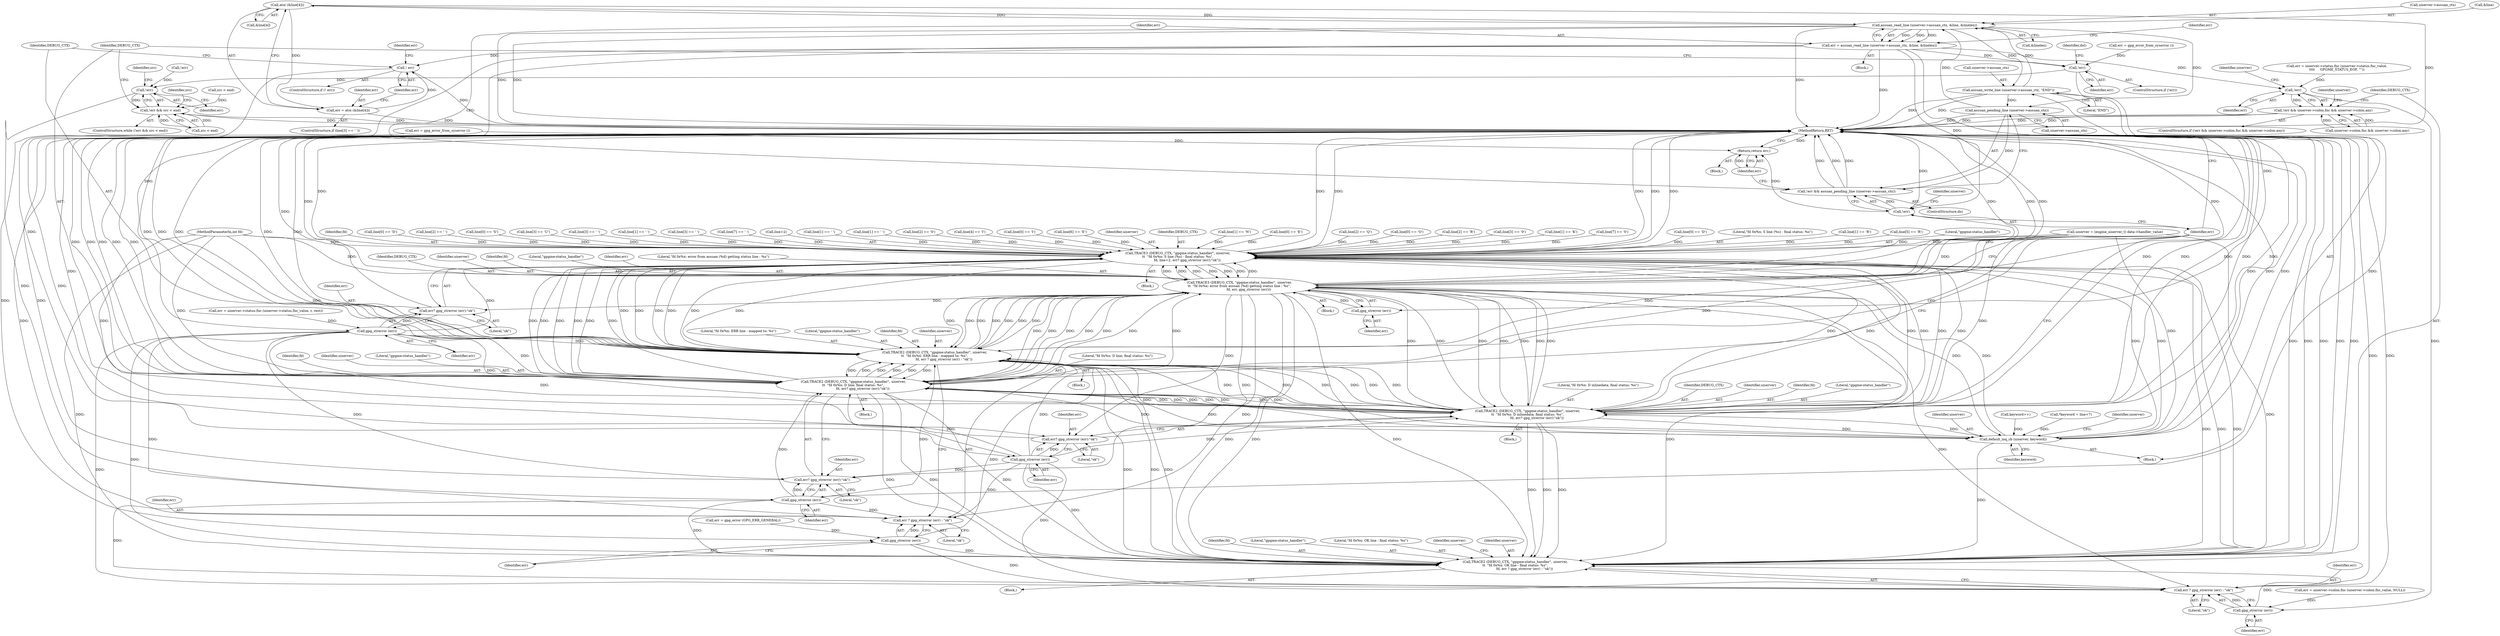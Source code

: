 digraph "0_gnupg_2cbd76f7911fc215845e89b50d6af5ff4a83dd77_0@array" {
"1000204" [label="(Call,atoi (&line[4]))"];
"1000140" [label="(Call,assuan_read_line (uiserver->assuan_ctx, &line, &linelen))"];
"1000857" [label="(Call,assuan_write_line (uiserver->assuan_ctx, \"END\"))"];
"1000865" [label="(Call,assuan_pending_line (uiserver->assuan_ctx))"];
"1000204" [label="(Call,atoi (&line[4]))"];
"1000138" [label="(Call,err = assuan_read_line (uiserver->assuan_ctx, &line, &linelen))"];
"1000158" [label="(Call,gpg_strerror (err))"];
"1000151" [label="(Call,TRACE3 (DEBUG_CTX, \"gpgme:status_handler\", uiserver,\n\t\t  \"fd 0x%x: error from assuan (%d) getting status line : %s\",\n                  fd, err, gpg_strerror (err)))"];
"1000216" [label="(Call,TRACE2 (DEBUG_CTX, \"gpgme:status_handler\", uiserver,\n\t\t  \"fd 0x%x: ERR line - mapped to: %s\",\n                  fd, err ? gpg_strerror (err) : \"ok\"))"];
"1000305" [label="(Call,TRACE2 (DEBUG_CTX, \"gpgme:status_handler\", uiserver,\n\t\t  \"fd 0x%x: OK line - final status: %s\",\n                  fd, err ? gpg_strerror (err) : \"ok\"))"];
"1000545" [label="(Call,TRACE2 (DEBUG_CTX, \"gpgme:status_handler\", uiserver,\n\t\t  \"fd 0x%x: D line; final status: %s\",\n                  fd, err? gpg_strerror (err):\"ok\"))"];
"1000680" [label="(Call,TRACE2 (DEBUG_CTX, \"gpgme:status_handler\", uiserver,\n\t\t  \"fd 0x%x: D inlinedata; final status: %s\",\n                  fd, err? gpg_strerror (err):\"ok\"))"];
"1000767" [label="(Call,TRACE3 (DEBUG_CTX, \"gpgme:status_handler\", uiserver,\n\t\t  \"fd 0x%x: S line (%s) - final status: %s\",\n                  fd, line+2, err? gpg_strerror (err):\"ok\"))"];
"1000854" [label="(Call,default_inq_cb (uiserver, keyword))"];
"1000222" [label="(Call,err ? gpg_strerror (err) : \"ok\")"];
"1000311" [label="(Call,err ? gpg_strerror (err) : \"ok\")"];
"1000551" [label="(Call,err? gpg_strerror (err):\"ok\")"];
"1000686" [label="(Call,err? gpg_strerror (err):\"ok\")"];
"1000776" [label="(Call,err? gpg_strerror (err):\"ok\")"];
"1000863" [label="(Call,!err)"];
"1000862" [label="(Call,!err && assuan_pending_line (uiserver->assuan_ctx))"];
"1000869" [label="(Return,return err;)"];
"1000210" [label="(Call,! err)"];
"1000224" [label="(Call,gpg_strerror (err))"];
"1000275" [label="(Call,!err)"];
"1000274" [label="(Call,!err && uiserver->colon.fnc && uiserver->colon.any)"];
"1000313" [label="(Call,gpg_strerror (err))"];
"1000435" [label="(Call,!err)"];
"1000447" [label="(Call,!err)"];
"1000446" [label="(Call,!err && src < end)"];
"1000553" [label="(Call,gpg_strerror (err))"];
"1000688" [label="(Call,gpg_strerror (err))"];
"1000778" [label="(Call,gpg_strerror (err))"];
"1000202" [label="(Call,err = atoi (&line[4]))"];
"1000173" [label="(Call,line[1] == 'R')"];
"1000852" [label="(Call,keyword++)"];
"1000670" [label="(Call,err = gpg_error_from_syserror ())"];
"1000139" [label="(Identifier,err)"];
"1000866" [label="(Call,uiserver->assuan_ctx)"];
"1000684" [label="(Literal,\"fd 0x%x: D inlinedata; final status: %s\")"];
"1000448" [label="(Identifier,err)"];
"1000869" [label="(Return,return err;)"];
"1000195" [label="(Block,)"];
"1000818" [label="(Call,line[5] == 'R')"];
"1000690" [label="(Literal,\"ok\")"];
"1000222" [label="(Call,err ? gpg_strerror (err) : \"ok\")"];
"1000546" [label="(Identifier,DEBUG_CTX)"];
"1000310" [label="(Identifier,fd)"];
"1000769" [label="(Literal,\"gpgme:status_handler\")"];
"1000273" [label="(ControlStructure,if (!err && uiserver->colon.fnc && uiserver->colon.any))"];
"1000216" [label="(Call,TRACE2 (DEBUG_CTX, \"gpgme:status_handler\", uiserver,\n\t\t  \"fd 0x%x: ERR line - mapped to: %s\",\n                  fd, err ? gpg_strerror (err) : \"ok\"))"];
"1000688" [label="(Call,gpg_strerror (err))"];
"1000772" [label="(Identifier,fd)"];
"1000315" [label="(Literal,\"ok\")"];
"1000307" [label="(Literal,\"gpgme:status_handler\")"];
"1000149" [label="(Identifier,err)"];
"1000439" [label="(Identifier,dst)"];
"1000681" [label="(Identifier,DEBUG_CTX)"];
"1000226" [label="(Literal,\"ok\")"];
"1000225" [label="(Identifier,err)"];
"1000220" [label="(Literal,\"fd 0x%x: ERR line - mapped to: %s\")"];
"1000223" [label="(Identifier,err)"];
"1000280" [label="(Identifier,uiserver)"];
"1000436" [label="(Identifier,err)"];
"1000306" [label="(Identifier,DEBUG_CTX)"];
"1000776" [label="(Call,err? gpg_strerror (err):\"ok\")"];
"1000159" [label="(Identifier,err)"];
"1000861" [label="(Literal,\"END\")"];
"1000686" [label="(Call,err? gpg_strerror (err):\"ok\")"];
"1000577" [label="(Block,)"];
"1000563" [label="(Call,line[0] == 'D')"];
"1000251" [label="(Call,line[2] == ' ')"];
"1000314" [label="(Identifier,err)"];
"1000698" [label="(Call,line[0] == 'S')"];
"1000152" [label="(Identifier,DEBUG_CTX)"];
"1000154" [label="(Identifier,uiserver)"];
"1000806" [label="(Call,line[3] == 'U')"];
"1000689" [label="(Identifier,err)"];
"1000779" [label="(Identifier,err)"];
"1000309" [label="(Literal,\"fd 0x%x: OK line - final status: %s\")"];
"1000217" [label="(Identifier,DEBUG_CTX)"];
"1000554" [label="(Identifier,err)"];
"1000190" [label="(Call,line[3] == ' ')"];
"1000447" [label="(Call,!err)"];
"1000256" [label="(Block,)"];
"1000871" [label="(MethodReturn,RET)"];
"1000213" [label="(Identifier,err)"];
"1000703" [label="(Call,line[1] == ' ')"];
"1000156" [label="(Identifier,fd)"];
"1000197" [label="(Call,line[3] == ' ')"];
"1000552" [label="(Identifier,err)"];
"1000749" [label="(Call,err = uiserver->status.fnc (uiserver->status.fnc_value, r, rest))"];
"1000683" [label="(Identifier,uiserver)"];
"1000140" [label="(Call,assuan_read_line (uiserver->assuan_ctx, &line, &linelen))"];
"1000457" [label="(Identifier,src)"];
"1000212" [label="(Call,err = gpg_error (GPG_ERR_GENERAL))"];
"1000857" [label="(Call,assuan_write_line (uiserver->assuan_ctx, \"END\"))"];
"1000141" [label="(Call,uiserver->assuan_ctx)"];
"1000777" [label="(Identifier,err)"];
"1000313" [label="(Call,gpg_strerror (err))"];
"1000778" [label="(Call,gpg_strerror (err))"];
"1000835" [label="(Call,line[7] == ' ')"];
"1000218" [label="(Literal,\"gpgme:status_handler\")"];
"1000864" [label="(Identifier,err)"];
"1000221" [label="(Identifier,fd)"];
"1000276" [label="(Identifier,err)"];
"1000685" [label="(Identifier,fd)"];
"1000151" [label="(Call,TRACE3 (DEBUG_CTX, \"gpgme:status_handler\", uiserver,\n\t\t  \"fd 0x%x: error from assuan (%d) getting status line : %s\",\n                  fd, err, gpg_strerror (err)))"];
"1000136" [label="(ControlStructure,do)"];
"1000319" [label="(Identifier,uiserver)"];
"1000123" [label="(Call,uiserver = (engine_uiserver_t) data->handler_value)"];
"1000277" [label="(Call,uiserver->colon.fnc && uiserver->colon.any)"];
"1000449" [label="(Call,src < end)"];
"1000210" [label="(Call,! err)"];
"1000153" [label="(Literal,\"gpgme:status_handler\")"];
"1000773" [label="(Call,line+2)"];
"1000569" [label="(Call,line[1] == ' ')"];
"1000450" [label="(Identifier,src)"];
"1000219" [label="(Identifier,uiserver)"];
"1000445" [label="(ControlStructure,while (!err && src < end))"];
"1000549" [label="(Literal,\"fd 0x%x: D line; final status: %s\")"];
"1000337" [label="(Call,line[1] == ' ')"];
"1000274" [label="(Call,!err && uiserver->colon.fnc && uiserver->colon.any)"];
"1000246" [label="(Call,line[2] == '\0')"];
"1000202" [label="(Call,err = atoi (&line[4]))"];
"1000347" [label="(Block,)"];
"1000550" [label="(Identifier,fd)"];
"1000275" [label="(Call,!err)"];
"1000767" [label="(Call,TRACE3 (DEBUG_CTX, \"gpgme:status_handler\", uiserver,\n\t\t  \"fd 0x%x: S line (%s) - final status: %s\",\n                  fd, line+2, err? gpg_strerror (err):\"ok\"))"];
"1000305" [label="(Call,TRACE2 (DEBUG_CTX, \"gpgme:status_handler\", uiserver,\n\t\t  \"fd 0x%x: OK line - final status: %s\",\n                  fd, err ? gpg_strerror (err) : \"ok\"))"];
"1000812" [label="(Call,line[4] == 'I')"];
"1000414" [label="(Call,err = gpg_error_from_syserror ())"];
"1000788" [label="(Call,line[0] == 'I')"];
"1000150" [label="(Block,)"];
"1000824" [label="(Call,line[6] == 'E')"];
"1000770" [label="(Identifier,uiserver)"];
"1000768" [label="(Identifier,DEBUG_CTX)"];
"1000308" [label="(Identifier,uiserver)"];
"1000224" [label="(Call,gpg_strerror (err))"];
"1000531" [label="(Call,!err)"];
"1000144" [label="(Call,&line)"];
"1000794" [label="(Call,line[1] == 'N')"];
"1000780" [label="(Literal,\"ok\")"];
"1000204" [label="(Call,atoi (&line[4]))"];
"1000167" [label="(Call,line[0] == 'E')"];
"1000114" [label="(MethodParameterIn,int fd)"];
"1000870" [label="(Identifier,err)"];
"1000800" [label="(Call,line[2] == 'Q')"];
"1000553" [label="(Call,gpg_strerror (err))"];
"1000138" [label="(Call,err = assuan_read_line (uiserver->assuan_ctx, &line, &linelen))"];
"1000234" [label="(Call,line[0] == 'O')"];
"1000179" [label="(Call,line[2] == 'R')"];
"1000446" [label="(Call,!err && src < end)"];
"1000599" [label="(Call,src < end)"];
"1000185" [label="(Call,line[3] == '\0')"];
"1000203" [label="(Identifier,err)"];
"1000865" [label="(Call,assuan_pending_line (uiserver->assuan_ctx))"];
"1000263" [label="(Call,err = uiserver->status.fnc (uiserver->status.fnc_value,\n\t\t\t\t     GPGME_STATUS_EOF, \"\"))"];
"1000292" [label="(Identifier,uiserver)"];
"1000240" [label="(Call,line[1] == 'K')"];
"1000863" [label="(Call,!err)"];
"1000551" [label="(Call,err? gpg_strerror (err):\"ok\")"];
"1000555" [label="(Literal,\"ok\")"];
"1000137" [label="(Block,)"];
"1000858" [label="(Call,uiserver->assuan_ctx)"];
"1000158" [label="(Call,gpg_strerror (err))"];
"1000867" [label="(Identifier,uiserver)"];
"1000548" [label="(Identifier,uiserver)"];
"1000842" [label="(Call,*keyword = line+7)"];
"1000312" [label="(Identifier,err)"];
"1000545" [label="(Call,TRACE2 (DEBUG_CTX, \"gpgme:status_handler\", uiserver,\n\t\t  \"fd 0x%x: D line; final status: %s\",\n                  fd, err? gpg_strerror (err):\"ok\"))"];
"1000296" [label="(Call,err = uiserver->colon.fnc (uiserver->colon.fnc_value, NULL))"];
"1000856" [label="(Identifier,keyword)"];
"1000196" [label="(ControlStructure,if (line[3] == ' '))"];
"1000157" [label="(Identifier,err)"];
"1000687" [label="(Identifier,err)"];
"1000708" [label="(Block,)"];
"1000830" [label="(Call,line[7] == '\0')"];
"1000331" [label="(Call,line[0] == 'D')"];
"1000771" [label="(Literal,\"fd 0x%x: S line (%s) - final status: %s\")"];
"1000859" [label="(Identifier,uiserver)"];
"1000205" [label="(Call,&line[4])"];
"1000682" [label="(Literal,\"gpgme:status_handler\")"];
"1000434" [label="(ControlStructure,if (!err))"];
"1000211" [label="(Identifier,err)"];
"1000311" [label="(Call,err ? gpg_strerror (err) : \"ok\")"];
"1000146" [label="(Call,&linelen)"];
"1000115" [label="(Block,)"];
"1000862" [label="(Call,!err && assuan_pending_line (uiserver->assuan_ctx))"];
"1000435" [label="(Call,!err)"];
"1000680" [label="(Call,TRACE2 (DEBUG_CTX, \"gpgme:status_handler\", uiserver,\n\t\t  \"fd 0x%x: D inlinedata; final status: %s\",\n                  fd, err? gpg_strerror (err):\"ok\"))"];
"1000209" [label="(ControlStructure,if (! err))"];
"1000855" [label="(Identifier,uiserver)"];
"1000155" [label="(Literal,\"fd 0x%x: error from assuan (%d) getting status line : %s\")"];
"1000840" [label="(Block,)"];
"1000854" [label="(Call,default_inq_cb (uiserver, keyword))"];
"1000547" [label="(Literal,\"gpgme:status_handler\")"];
"1000204" -> "1000202"  [label="AST: "];
"1000204" -> "1000205"  [label="CFG: "];
"1000205" -> "1000204"  [label="AST: "];
"1000202" -> "1000204"  [label="CFG: "];
"1000204" -> "1000871"  [label="DDG: "];
"1000204" -> "1000140"  [label="DDG: "];
"1000204" -> "1000202"  [label="DDG: "];
"1000140" -> "1000204"  [label="DDG: "];
"1000140" -> "1000138"  [label="AST: "];
"1000140" -> "1000146"  [label="CFG: "];
"1000141" -> "1000140"  [label="AST: "];
"1000144" -> "1000140"  [label="AST: "];
"1000146" -> "1000140"  [label="AST: "];
"1000138" -> "1000140"  [label="CFG: "];
"1000140" -> "1000871"  [label="DDG: "];
"1000140" -> "1000871"  [label="DDG: "];
"1000140" -> "1000871"  [label="DDG: "];
"1000140" -> "1000138"  [label="DDG: "];
"1000140" -> "1000138"  [label="DDG: "];
"1000140" -> "1000138"  [label="DDG: "];
"1000857" -> "1000140"  [label="DDG: "];
"1000865" -> "1000140"  [label="DDG: "];
"1000140" -> "1000857"  [label="DDG: "];
"1000140" -> "1000865"  [label="DDG: "];
"1000857" -> "1000840"  [label="AST: "];
"1000857" -> "1000861"  [label="CFG: "];
"1000858" -> "1000857"  [label="AST: "];
"1000861" -> "1000857"  [label="AST: "];
"1000864" -> "1000857"  [label="CFG: "];
"1000857" -> "1000871"  [label="DDG: "];
"1000857" -> "1000871"  [label="DDG: "];
"1000857" -> "1000865"  [label="DDG: "];
"1000865" -> "1000862"  [label="AST: "];
"1000865" -> "1000866"  [label="CFG: "];
"1000866" -> "1000865"  [label="AST: "];
"1000862" -> "1000865"  [label="CFG: "];
"1000865" -> "1000871"  [label="DDG: "];
"1000865" -> "1000862"  [label="DDG: "];
"1000138" -> "1000137"  [label="AST: "];
"1000139" -> "1000138"  [label="AST: "];
"1000149" -> "1000138"  [label="CFG: "];
"1000138" -> "1000871"  [label="DDG: "];
"1000138" -> "1000158"  [label="DDG: "];
"1000138" -> "1000210"  [label="DDG: "];
"1000138" -> "1000275"  [label="DDG: "];
"1000138" -> "1000435"  [label="DDG: "];
"1000138" -> "1000688"  [label="DDG: "];
"1000138" -> "1000778"  [label="DDG: "];
"1000138" -> "1000863"  [label="DDG: "];
"1000158" -> "1000151"  [label="AST: "];
"1000158" -> "1000159"  [label="CFG: "];
"1000159" -> "1000158"  [label="AST: "];
"1000151" -> "1000158"  [label="CFG: "];
"1000158" -> "1000151"  [label="DDG: "];
"1000151" -> "1000150"  [label="AST: "];
"1000152" -> "1000151"  [label="AST: "];
"1000153" -> "1000151"  [label="AST: "];
"1000154" -> "1000151"  [label="AST: "];
"1000155" -> "1000151"  [label="AST: "];
"1000156" -> "1000151"  [label="AST: "];
"1000157" -> "1000151"  [label="AST: "];
"1000864" -> "1000151"  [label="CFG: "];
"1000151" -> "1000871"  [label="DDG: "];
"1000151" -> "1000871"  [label="DDG: "];
"1000151" -> "1000871"  [label="DDG: "];
"1000151" -> "1000871"  [label="DDG: "];
"1000151" -> "1000871"  [label="DDG: "];
"1000680" -> "1000151"  [label="DDG: "];
"1000680" -> "1000151"  [label="DDG: "];
"1000680" -> "1000151"  [label="DDG: "];
"1000216" -> "1000151"  [label="DDG: "];
"1000216" -> "1000151"  [label="DDG: "];
"1000216" -> "1000151"  [label="DDG: "];
"1000545" -> "1000151"  [label="DDG: "];
"1000545" -> "1000151"  [label="DDG: "];
"1000545" -> "1000151"  [label="DDG: "];
"1000767" -> "1000151"  [label="DDG: "];
"1000767" -> "1000151"  [label="DDG: "];
"1000767" -> "1000151"  [label="DDG: "];
"1000854" -> "1000151"  [label="DDG: "];
"1000123" -> "1000151"  [label="DDG: "];
"1000114" -> "1000151"  [label="DDG: "];
"1000151" -> "1000216"  [label="DDG: "];
"1000151" -> "1000216"  [label="DDG: "];
"1000151" -> "1000216"  [label="DDG: "];
"1000151" -> "1000216"  [label="DDG: "];
"1000151" -> "1000222"  [label="DDG: "];
"1000151" -> "1000305"  [label="DDG: "];
"1000151" -> "1000305"  [label="DDG: "];
"1000151" -> "1000305"  [label="DDG: "];
"1000151" -> "1000305"  [label="DDG: "];
"1000151" -> "1000311"  [label="DDG: "];
"1000151" -> "1000545"  [label="DDG: "];
"1000151" -> "1000545"  [label="DDG: "];
"1000151" -> "1000545"  [label="DDG: "];
"1000151" -> "1000545"  [label="DDG: "];
"1000151" -> "1000551"  [label="DDG: "];
"1000151" -> "1000680"  [label="DDG: "];
"1000151" -> "1000680"  [label="DDG: "];
"1000151" -> "1000680"  [label="DDG: "];
"1000151" -> "1000680"  [label="DDG: "];
"1000151" -> "1000686"  [label="DDG: "];
"1000151" -> "1000767"  [label="DDG: "];
"1000151" -> "1000767"  [label="DDG: "];
"1000151" -> "1000767"  [label="DDG: "];
"1000151" -> "1000767"  [label="DDG: "];
"1000151" -> "1000776"  [label="DDG: "];
"1000151" -> "1000854"  [label="DDG: "];
"1000151" -> "1000863"  [label="DDG: "];
"1000216" -> "1000195"  [label="AST: "];
"1000216" -> "1000222"  [label="CFG: "];
"1000217" -> "1000216"  [label="AST: "];
"1000218" -> "1000216"  [label="AST: "];
"1000219" -> "1000216"  [label="AST: "];
"1000220" -> "1000216"  [label="AST: "];
"1000221" -> "1000216"  [label="AST: "];
"1000222" -> "1000216"  [label="AST: "];
"1000864" -> "1000216"  [label="CFG: "];
"1000216" -> "1000871"  [label="DDG: "];
"1000216" -> "1000871"  [label="DDG: "];
"1000216" -> "1000871"  [label="DDG: "];
"1000216" -> "1000871"  [label="DDG: "];
"1000216" -> "1000871"  [label="DDG: "];
"1000680" -> "1000216"  [label="DDG: "];
"1000680" -> "1000216"  [label="DDG: "];
"1000680" -> "1000216"  [label="DDG: "];
"1000545" -> "1000216"  [label="DDG: "];
"1000545" -> "1000216"  [label="DDG: "];
"1000545" -> "1000216"  [label="DDG: "];
"1000767" -> "1000216"  [label="DDG: "];
"1000767" -> "1000216"  [label="DDG: "];
"1000767" -> "1000216"  [label="DDG: "];
"1000854" -> "1000216"  [label="DDG: "];
"1000123" -> "1000216"  [label="DDG: "];
"1000114" -> "1000216"  [label="DDG: "];
"1000224" -> "1000216"  [label="DDG: "];
"1000553" -> "1000216"  [label="DDG: "];
"1000688" -> "1000216"  [label="DDG: "];
"1000778" -> "1000216"  [label="DDG: "];
"1000216" -> "1000305"  [label="DDG: "];
"1000216" -> "1000305"  [label="DDG: "];
"1000216" -> "1000305"  [label="DDG: "];
"1000216" -> "1000545"  [label="DDG: "];
"1000216" -> "1000545"  [label="DDG: "];
"1000216" -> "1000545"  [label="DDG: "];
"1000216" -> "1000680"  [label="DDG: "];
"1000216" -> "1000680"  [label="DDG: "];
"1000216" -> "1000680"  [label="DDG: "];
"1000216" -> "1000767"  [label="DDG: "];
"1000216" -> "1000767"  [label="DDG: "];
"1000216" -> "1000767"  [label="DDG: "];
"1000216" -> "1000854"  [label="DDG: "];
"1000305" -> "1000256"  [label="AST: "];
"1000305" -> "1000311"  [label="CFG: "];
"1000306" -> "1000305"  [label="AST: "];
"1000307" -> "1000305"  [label="AST: "];
"1000308" -> "1000305"  [label="AST: "];
"1000309" -> "1000305"  [label="AST: "];
"1000310" -> "1000305"  [label="AST: "];
"1000311" -> "1000305"  [label="AST: "];
"1000319" -> "1000305"  [label="CFG: "];
"1000305" -> "1000871"  [label="DDG: "];
"1000305" -> "1000871"  [label="DDG: "];
"1000305" -> "1000871"  [label="DDG: "];
"1000305" -> "1000871"  [label="DDG: "];
"1000305" -> "1000871"  [label="DDG: "];
"1000680" -> "1000305"  [label="DDG: "];
"1000680" -> "1000305"  [label="DDG: "];
"1000680" -> "1000305"  [label="DDG: "];
"1000545" -> "1000305"  [label="DDG: "];
"1000545" -> "1000305"  [label="DDG: "];
"1000545" -> "1000305"  [label="DDG: "];
"1000767" -> "1000305"  [label="DDG: "];
"1000767" -> "1000305"  [label="DDG: "];
"1000767" -> "1000305"  [label="DDG: "];
"1000854" -> "1000305"  [label="DDG: "];
"1000123" -> "1000305"  [label="DDG: "];
"1000114" -> "1000305"  [label="DDG: "];
"1000313" -> "1000305"  [label="DDG: "];
"1000553" -> "1000305"  [label="DDG: "];
"1000688" -> "1000305"  [label="DDG: "];
"1000778" -> "1000305"  [label="DDG: "];
"1000224" -> "1000305"  [label="DDG: "];
"1000545" -> "1000347"  [label="AST: "];
"1000545" -> "1000551"  [label="CFG: "];
"1000546" -> "1000545"  [label="AST: "];
"1000547" -> "1000545"  [label="AST: "];
"1000548" -> "1000545"  [label="AST: "];
"1000549" -> "1000545"  [label="AST: "];
"1000550" -> "1000545"  [label="AST: "];
"1000551" -> "1000545"  [label="AST: "];
"1000864" -> "1000545"  [label="CFG: "];
"1000545" -> "1000871"  [label="DDG: "];
"1000545" -> "1000871"  [label="DDG: "];
"1000545" -> "1000871"  [label="DDG: "];
"1000545" -> "1000871"  [label="DDG: "];
"1000545" -> "1000871"  [label="DDG: "];
"1000680" -> "1000545"  [label="DDG: "];
"1000680" -> "1000545"  [label="DDG: "];
"1000680" -> "1000545"  [label="DDG: "];
"1000767" -> "1000545"  [label="DDG: "];
"1000767" -> "1000545"  [label="DDG: "];
"1000767" -> "1000545"  [label="DDG: "];
"1000854" -> "1000545"  [label="DDG: "];
"1000123" -> "1000545"  [label="DDG: "];
"1000114" -> "1000545"  [label="DDG: "];
"1000553" -> "1000545"  [label="DDG: "];
"1000688" -> "1000545"  [label="DDG: "];
"1000778" -> "1000545"  [label="DDG: "];
"1000545" -> "1000680"  [label="DDG: "];
"1000545" -> "1000680"  [label="DDG: "];
"1000545" -> "1000680"  [label="DDG: "];
"1000545" -> "1000767"  [label="DDG: "];
"1000545" -> "1000767"  [label="DDG: "];
"1000545" -> "1000767"  [label="DDG: "];
"1000545" -> "1000854"  [label="DDG: "];
"1000680" -> "1000577"  [label="AST: "];
"1000680" -> "1000686"  [label="CFG: "];
"1000681" -> "1000680"  [label="AST: "];
"1000682" -> "1000680"  [label="AST: "];
"1000683" -> "1000680"  [label="AST: "];
"1000684" -> "1000680"  [label="AST: "];
"1000685" -> "1000680"  [label="AST: "];
"1000686" -> "1000680"  [label="AST: "];
"1000864" -> "1000680"  [label="CFG: "];
"1000680" -> "1000871"  [label="DDG: "];
"1000680" -> "1000871"  [label="DDG: "];
"1000680" -> "1000871"  [label="DDG: "];
"1000680" -> "1000871"  [label="DDG: "];
"1000680" -> "1000871"  [label="DDG: "];
"1000767" -> "1000680"  [label="DDG: "];
"1000767" -> "1000680"  [label="DDG: "];
"1000767" -> "1000680"  [label="DDG: "];
"1000854" -> "1000680"  [label="DDG: "];
"1000123" -> "1000680"  [label="DDG: "];
"1000114" -> "1000680"  [label="DDG: "];
"1000688" -> "1000680"  [label="DDG: "];
"1000778" -> "1000680"  [label="DDG: "];
"1000680" -> "1000767"  [label="DDG: "];
"1000680" -> "1000767"  [label="DDG: "];
"1000680" -> "1000767"  [label="DDG: "];
"1000680" -> "1000854"  [label="DDG: "];
"1000767" -> "1000708"  [label="AST: "];
"1000767" -> "1000776"  [label="CFG: "];
"1000768" -> "1000767"  [label="AST: "];
"1000769" -> "1000767"  [label="AST: "];
"1000770" -> "1000767"  [label="AST: "];
"1000771" -> "1000767"  [label="AST: "];
"1000772" -> "1000767"  [label="AST: "];
"1000773" -> "1000767"  [label="AST: "];
"1000776" -> "1000767"  [label="AST: "];
"1000864" -> "1000767"  [label="CFG: "];
"1000767" -> "1000871"  [label="DDG: "];
"1000767" -> "1000871"  [label="DDG: "];
"1000767" -> "1000871"  [label="DDG: "];
"1000767" -> "1000871"  [label="DDG: "];
"1000767" -> "1000871"  [label="DDG: "];
"1000767" -> "1000871"  [label="DDG: "];
"1000854" -> "1000767"  [label="DDG: "];
"1000123" -> "1000767"  [label="DDG: "];
"1000114" -> "1000767"  [label="DDG: "];
"1000234" -> "1000767"  [label="DDG: "];
"1000794" -> "1000767"  [label="DDG: "];
"1000563" -> "1000767"  [label="DDG: "];
"1000812" -> "1000767"  [label="DDG: "];
"1000167" -> "1000767"  [label="DDG: "];
"1000185" -> "1000767"  [label="DDG: "];
"1000788" -> "1000767"  [label="DDG: "];
"1000806" -> "1000767"  [label="DDG: "];
"1000331" -> "1000767"  [label="DDG: "];
"1000251" -> "1000767"  [label="DDG: "];
"1000698" -> "1000767"  [label="DDG: "];
"1000190" -> "1000767"  [label="DDG: "];
"1000337" -> "1000767"  [label="DDG: "];
"1000179" -> "1000767"  [label="DDG: "];
"1000835" -> "1000767"  [label="DDG: "];
"1000569" -> "1000767"  [label="DDG: "];
"1000818" -> "1000767"  [label="DDG: "];
"1000800" -> "1000767"  [label="DDG: "];
"1000824" -> "1000767"  [label="DDG: "];
"1000703" -> "1000767"  [label="DDG: "];
"1000240" -> "1000767"  [label="DDG: "];
"1000173" -> "1000767"  [label="DDG: "];
"1000246" -> "1000767"  [label="DDG: "];
"1000197" -> "1000767"  [label="DDG: "];
"1000830" -> "1000767"  [label="DDG: "];
"1000778" -> "1000767"  [label="DDG: "];
"1000767" -> "1000854"  [label="DDG: "];
"1000854" -> "1000840"  [label="AST: "];
"1000854" -> "1000856"  [label="CFG: "];
"1000855" -> "1000854"  [label="AST: "];
"1000856" -> "1000854"  [label="AST: "];
"1000859" -> "1000854"  [label="CFG: "];
"1000854" -> "1000871"  [label="DDG: "];
"1000854" -> "1000871"  [label="DDG: "];
"1000854" -> "1000871"  [label="DDG: "];
"1000123" -> "1000854"  [label="DDG: "];
"1000842" -> "1000854"  [label="DDG: "];
"1000852" -> "1000854"  [label="DDG: "];
"1000222" -> "1000224"  [label="CFG: "];
"1000222" -> "1000226"  [label="CFG: "];
"1000223" -> "1000222"  [label="AST: "];
"1000224" -> "1000222"  [label="AST: "];
"1000226" -> "1000222"  [label="AST: "];
"1000222" -> "1000871"  [label="DDG: "];
"1000224" -> "1000222"  [label="DDG: "];
"1000553" -> "1000222"  [label="DDG: "];
"1000688" -> "1000222"  [label="DDG: "];
"1000778" -> "1000222"  [label="DDG: "];
"1000311" -> "1000313"  [label="CFG: "];
"1000311" -> "1000315"  [label="CFG: "];
"1000312" -> "1000311"  [label="AST: "];
"1000313" -> "1000311"  [label="AST: "];
"1000315" -> "1000311"  [label="AST: "];
"1000311" -> "1000871"  [label="DDG: "];
"1000311" -> "1000871"  [label="DDG: "];
"1000313" -> "1000311"  [label="DDG: "];
"1000553" -> "1000311"  [label="DDG: "];
"1000688" -> "1000311"  [label="DDG: "];
"1000778" -> "1000311"  [label="DDG: "];
"1000224" -> "1000311"  [label="DDG: "];
"1000551" -> "1000553"  [label="CFG: "];
"1000551" -> "1000555"  [label="CFG: "];
"1000552" -> "1000551"  [label="AST: "];
"1000553" -> "1000551"  [label="AST: "];
"1000555" -> "1000551"  [label="AST: "];
"1000551" -> "1000871"  [label="DDG: "];
"1000553" -> "1000551"  [label="DDG: "];
"1000688" -> "1000551"  [label="DDG: "];
"1000778" -> "1000551"  [label="DDG: "];
"1000686" -> "1000688"  [label="CFG: "];
"1000686" -> "1000690"  [label="CFG: "];
"1000687" -> "1000686"  [label="AST: "];
"1000688" -> "1000686"  [label="AST: "];
"1000690" -> "1000686"  [label="AST: "];
"1000686" -> "1000871"  [label="DDG: "];
"1000688" -> "1000686"  [label="DDG: "];
"1000778" -> "1000686"  [label="DDG: "];
"1000776" -> "1000778"  [label="CFG: "];
"1000776" -> "1000780"  [label="CFG: "];
"1000777" -> "1000776"  [label="AST: "];
"1000778" -> "1000776"  [label="AST: "];
"1000780" -> "1000776"  [label="AST: "];
"1000776" -> "1000871"  [label="DDG: "];
"1000778" -> "1000776"  [label="DDG: "];
"1000863" -> "1000862"  [label="AST: "];
"1000863" -> "1000864"  [label="CFG: "];
"1000864" -> "1000863"  [label="AST: "];
"1000867" -> "1000863"  [label="CFG: "];
"1000862" -> "1000863"  [label="CFG: "];
"1000863" -> "1000871"  [label="DDG: "];
"1000863" -> "1000862"  [label="DDG: "];
"1000863" -> "1000869"  [label="DDG: "];
"1000862" -> "1000136"  [label="AST: "];
"1000139" -> "1000862"  [label="CFG: "];
"1000870" -> "1000862"  [label="CFG: "];
"1000862" -> "1000871"  [label="DDG: "];
"1000862" -> "1000871"  [label="DDG: "];
"1000862" -> "1000871"  [label="DDG: "];
"1000869" -> "1000115"  [label="AST: "];
"1000869" -> "1000870"  [label="CFG: "];
"1000870" -> "1000869"  [label="AST: "];
"1000871" -> "1000869"  [label="CFG: "];
"1000869" -> "1000871"  [label="DDG: "];
"1000870" -> "1000869"  [label="DDG: "];
"1000670" -> "1000869"  [label="DDG: "];
"1000210" -> "1000209"  [label="AST: "];
"1000210" -> "1000211"  [label="CFG: "];
"1000211" -> "1000210"  [label="AST: "];
"1000213" -> "1000210"  [label="CFG: "];
"1000217" -> "1000210"  [label="CFG: "];
"1000210" -> "1000871"  [label="DDG: "];
"1000202" -> "1000210"  [label="DDG: "];
"1000210" -> "1000224"  [label="DDG: "];
"1000224" -> "1000225"  [label="CFG: "];
"1000225" -> "1000224"  [label="AST: "];
"1000212" -> "1000224"  [label="DDG: "];
"1000275" -> "1000274"  [label="AST: "];
"1000275" -> "1000276"  [label="CFG: "];
"1000276" -> "1000275"  [label="AST: "];
"1000280" -> "1000275"  [label="CFG: "];
"1000274" -> "1000275"  [label="CFG: "];
"1000275" -> "1000274"  [label="DDG: "];
"1000263" -> "1000275"  [label="DDG: "];
"1000275" -> "1000313"  [label="DDG: "];
"1000274" -> "1000273"  [label="AST: "];
"1000274" -> "1000277"  [label="CFG: "];
"1000277" -> "1000274"  [label="AST: "];
"1000292" -> "1000274"  [label="CFG: "];
"1000306" -> "1000274"  [label="CFG: "];
"1000274" -> "1000871"  [label="DDG: "];
"1000274" -> "1000871"  [label="DDG: "];
"1000274" -> "1000871"  [label="DDG: "];
"1000277" -> "1000274"  [label="DDG: "];
"1000277" -> "1000274"  [label="DDG: "];
"1000313" -> "1000314"  [label="CFG: "];
"1000314" -> "1000313"  [label="AST: "];
"1000296" -> "1000313"  [label="DDG: "];
"1000435" -> "1000434"  [label="AST: "];
"1000435" -> "1000436"  [label="CFG: "];
"1000436" -> "1000435"  [label="AST: "];
"1000439" -> "1000435"  [label="CFG: "];
"1000546" -> "1000435"  [label="CFG: "];
"1000414" -> "1000435"  [label="DDG: "];
"1000435" -> "1000447"  [label="DDG: "];
"1000435" -> "1000553"  [label="DDG: "];
"1000447" -> "1000446"  [label="AST: "];
"1000447" -> "1000448"  [label="CFG: "];
"1000448" -> "1000447"  [label="AST: "];
"1000450" -> "1000447"  [label="CFG: "];
"1000446" -> "1000447"  [label="CFG: "];
"1000447" -> "1000446"  [label="DDG: "];
"1000531" -> "1000447"  [label="DDG: "];
"1000447" -> "1000553"  [label="DDG: "];
"1000446" -> "1000445"  [label="AST: "];
"1000446" -> "1000449"  [label="CFG: "];
"1000449" -> "1000446"  [label="AST: "];
"1000457" -> "1000446"  [label="CFG: "];
"1000546" -> "1000446"  [label="CFG: "];
"1000446" -> "1000871"  [label="DDG: "];
"1000446" -> "1000871"  [label="DDG: "];
"1000599" -> "1000446"  [label="DDG: "];
"1000449" -> "1000446"  [label="DDG: "];
"1000449" -> "1000446"  [label="DDG: "];
"1000553" -> "1000554"  [label="CFG: "];
"1000554" -> "1000553"  [label="AST: "];
"1000688" -> "1000689"  [label="CFG: "];
"1000689" -> "1000688"  [label="AST: "];
"1000670" -> "1000688"  [label="DDG: "];
"1000778" -> "1000779"  [label="CFG: "];
"1000779" -> "1000778"  [label="AST: "];
"1000749" -> "1000778"  [label="DDG: "];
"1000202" -> "1000196"  [label="AST: "];
"1000203" -> "1000202"  [label="AST: "];
"1000211" -> "1000202"  [label="CFG: "];
"1000202" -> "1000871"  [label="DDG: "];
}
